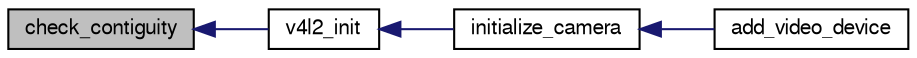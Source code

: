 digraph "check_contiguity"
{
  edge [fontname="FreeSans",fontsize="10",labelfontname="FreeSans",labelfontsize="10"];
  node [fontname="FreeSans",fontsize="10",shape=record];
  rankdir="LR";
  Node1 [label="check_contiguity",height=0.2,width=0.4,color="black", fillcolor="grey75", style="filled", fontcolor="black"];
  Node1 -> Node2 [dir="back",color="midnightblue",fontsize="10",style="solid",fontname="FreeSans"];
  Node2 [label="v4l2_init",height=0.2,width=0.4,color="black", fillcolor="white", style="filled",URL="$v4l2_8h.html#a1f683e79a4639d4e189f059f6c4ae268",tooltip="Initialize a V4L2(Video for Linux 2) device. "];
  Node2 -> Node3 [dir="back",color="midnightblue",fontsize="10",style="solid",fontname="FreeSans"];
  Node3 [label="initialize_camera",height=0.2,width=0.4,color="black", fillcolor="white", style="filled",URL="$video__thread_8c.html#acc71ed66abdc3fa0cecd95cc408c670e"];
  Node3 -> Node4 [dir="back",color="midnightblue",fontsize="10",style="solid",fontname="FreeSans"];
  Node4 [label="add_video_device",height=0.2,width=0.4,color="black", fillcolor="white", style="filled",URL="$video__thread_8c.html#a9e0afd727457cecc0e207aa03c4d48a5"];
}
